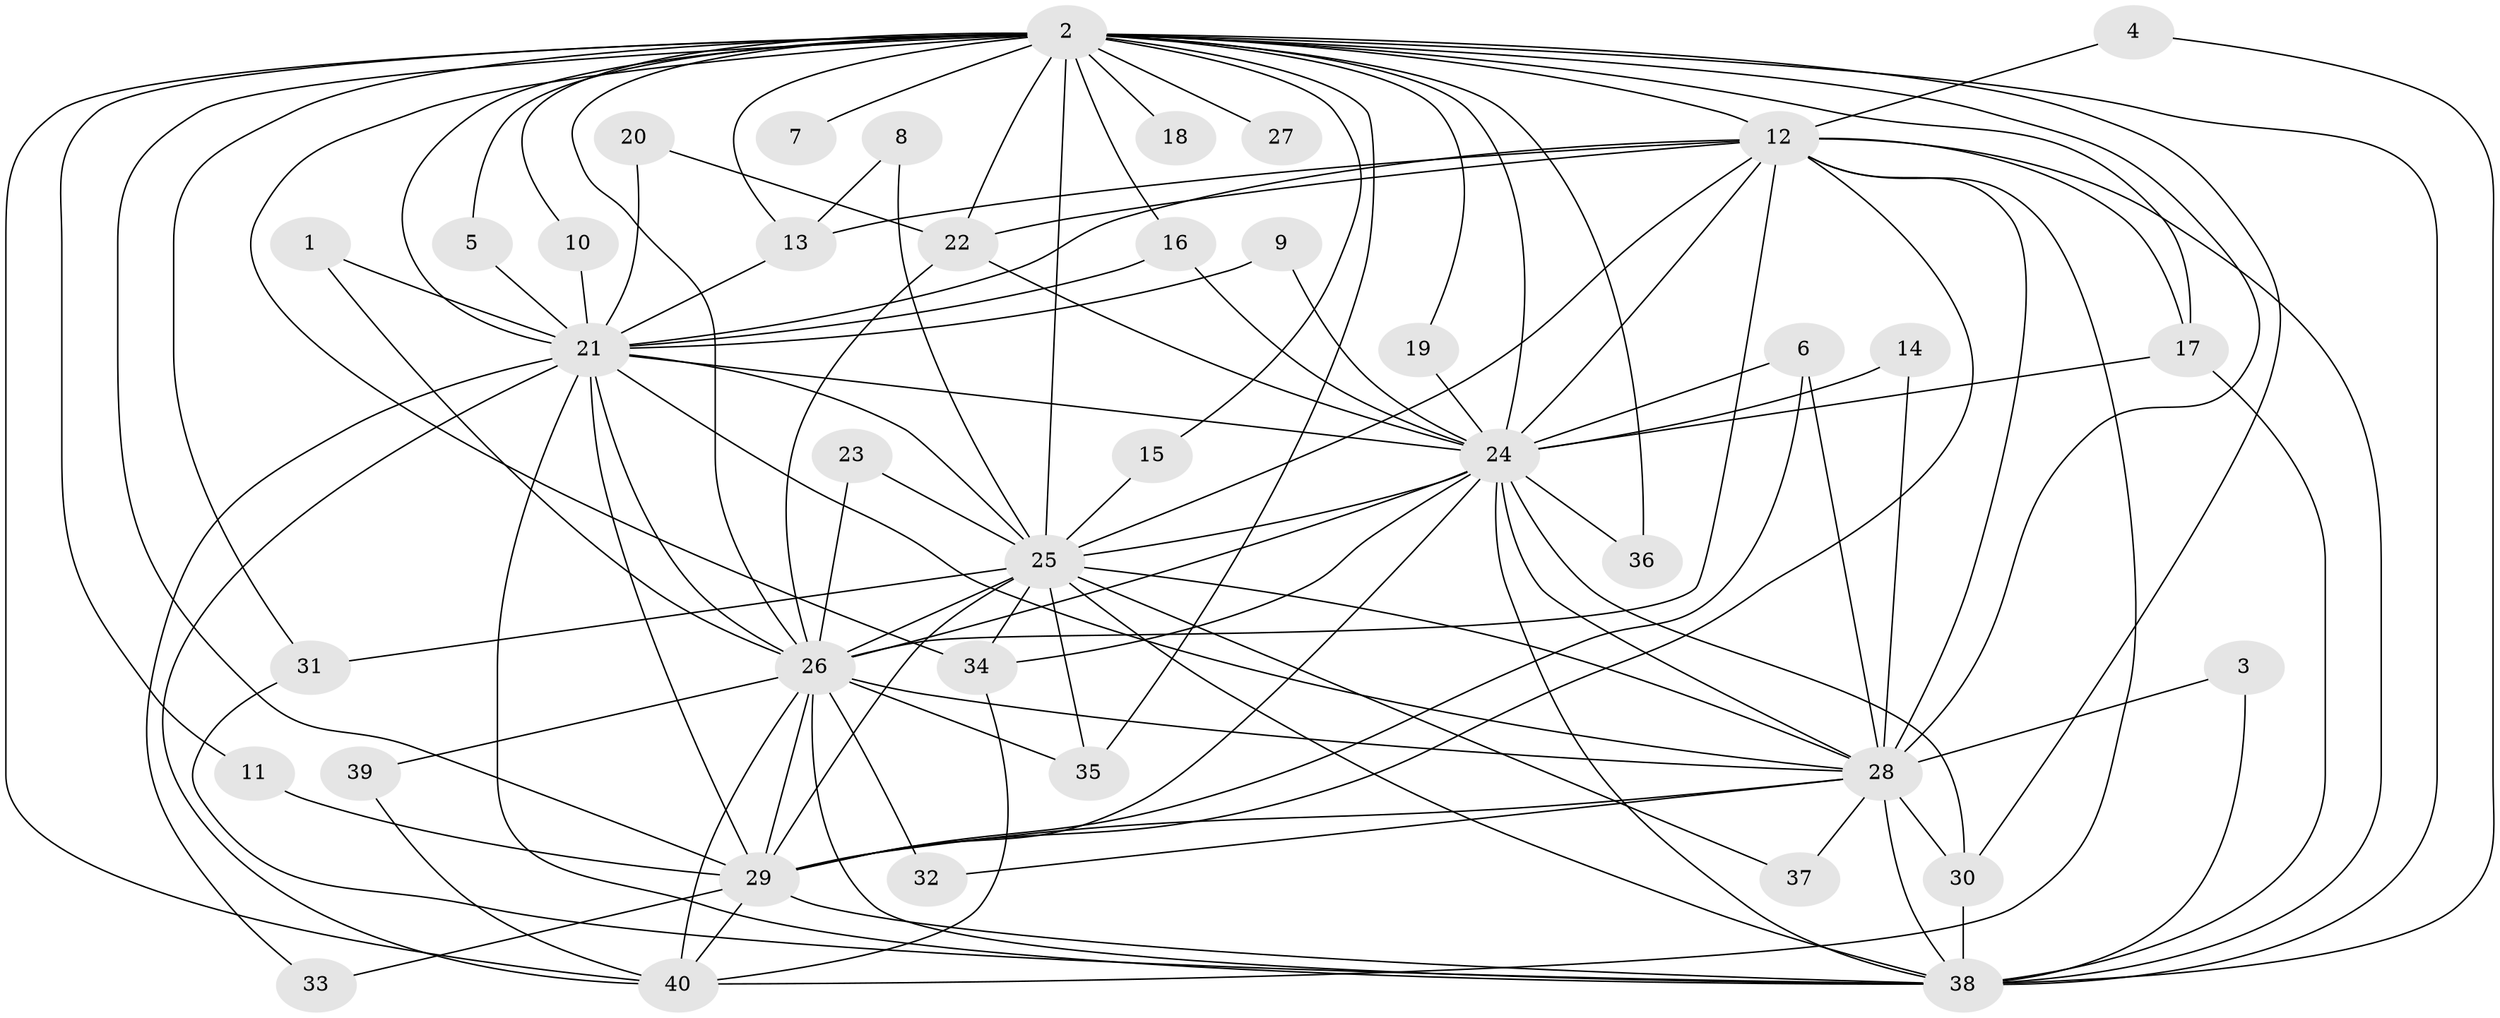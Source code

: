 // original degree distribution, {25: 0.012658227848101266, 19: 0.02531645569620253, 15: 0.02531645569620253, 17: 0.02531645569620253, 21: 0.012658227848101266, 16: 0.012658227848101266, 22: 0.012658227848101266, 5: 0.0379746835443038, 3: 0.13924050632911392, 2: 0.5569620253164557, 4: 0.13924050632911392}
// Generated by graph-tools (version 1.1) at 2025/25/03/09/25 03:25:39]
// undirected, 40 vertices, 111 edges
graph export_dot {
graph [start="1"]
  node [color=gray90,style=filled];
  1;
  2;
  3;
  4;
  5;
  6;
  7;
  8;
  9;
  10;
  11;
  12;
  13;
  14;
  15;
  16;
  17;
  18;
  19;
  20;
  21;
  22;
  23;
  24;
  25;
  26;
  27;
  28;
  29;
  30;
  31;
  32;
  33;
  34;
  35;
  36;
  37;
  38;
  39;
  40;
  1 -- 21 [weight=1.0];
  1 -- 26 [weight=1.0];
  2 -- 5 [weight=1.0];
  2 -- 7 [weight=2.0];
  2 -- 10 [weight=1.0];
  2 -- 11 [weight=1.0];
  2 -- 12 [weight=2.0];
  2 -- 13 [weight=1.0];
  2 -- 15 [weight=1.0];
  2 -- 16 [weight=1.0];
  2 -- 17 [weight=1.0];
  2 -- 18 [weight=2.0];
  2 -- 19 [weight=1.0];
  2 -- 21 [weight=2.0];
  2 -- 22 [weight=2.0];
  2 -- 24 [weight=3.0];
  2 -- 25 [weight=2.0];
  2 -- 26 [weight=2.0];
  2 -- 27 [weight=2.0];
  2 -- 28 [weight=2.0];
  2 -- 29 [weight=2.0];
  2 -- 30 [weight=1.0];
  2 -- 31 [weight=1.0];
  2 -- 34 [weight=1.0];
  2 -- 35 [weight=1.0];
  2 -- 36 [weight=1.0];
  2 -- 38 [weight=2.0];
  2 -- 40 [weight=2.0];
  3 -- 28 [weight=1.0];
  3 -- 38 [weight=1.0];
  4 -- 12 [weight=1.0];
  4 -- 38 [weight=1.0];
  5 -- 21 [weight=1.0];
  6 -- 24 [weight=1.0];
  6 -- 28 [weight=1.0];
  6 -- 29 [weight=1.0];
  8 -- 13 [weight=1.0];
  8 -- 25 [weight=1.0];
  9 -- 21 [weight=1.0];
  9 -- 24 [weight=1.0];
  10 -- 21 [weight=1.0];
  11 -- 29 [weight=2.0];
  12 -- 13 [weight=1.0];
  12 -- 17 [weight=1.0];
  12 -- 21 [weight=1.0];
  12 -- 22 [weight=1.0];
  12 -- 24 [weight=2.0];
  12 -- 25 [weight=2.0];
  12 -- 26 [weight=1.0];
  12 -- 28 [weight=1.0];
  12 -- 29 [weight=2.0];
  12 -- 38 [weight=3.0];
  12 -- 40 [weight=1.0];
  13 -- 21 [weight=1.0];
  14 -- 24 [weight=1.0];
  14 -- 28 [weight=1.0];
  15 -- 25 [weight=1.0];
  16 -- 21 [weight=1.0];
  16 -- 24 [weight=1.0];
  17 -- 24 [weight=1.0];
  17 -- 38 [weight=1.0];
  19 -- 24 [weight=1.0];
  20 -- 21 [weight=1.0];
  20 -- 22 [weight=1.0];
  21 -- 24 [weight=2.0];
  21 -- 25 [weight=1.0];
  21 -- 26 [weight=1.0];
  21 -- 28 [weight=1.0];
  21 -- 29 [weight=2.0];
  21 -- 33 [weight=1.0];
  21 -- 38 [weight=1.0];
  21 -- 40 [weight=1.0];
  22 -- 24 [weight=1.0];
  22 -- 26 [weight=1.0];
  23 -- 25 [weight=1.0];
  23 -- 26 [weight=1.0];
  24 -- 25 [weight=1.0];
  24 -- 26 [weight=1.0];
  24 -- 28 [weight=1.0];
  24 -- 29 [weight=2.0];
  24 -- 30 [weight=1.0];
  24 -- 34 [weight=1.0];
  24 -- 36 [weight=1.0];
  24 -- 38 [weight=1.0];
  25 -- 26 [weight=3.0];
  25 -- 28 [weight=1.0];
  25 -- 29 [weight=1.0];
  25 -- 31 [weight=1.0];
  25 -- 34 [weight=1.0];
  25 -- 35 [weight=1.0];
  25 -- 37 [weight=1.0];
  25 -- 38 [weight=1.0];
  26 -- 28 [weight=1.0];
  26 -- 29 [weight=2.0];
  26 -- 32 [weight=1.0];
  26 -- 35 [weight=1.0];
  26 -- 38 [weight=2.0];
  26 -- 39 [weight=1.0];
  26 -- 40 [weight=2.0];
  28 -- 29 [weight=1.0];
  28 -- 30 [weight=3.0];
  28 -- 32 [weight=1.0];
  28 -- 37 [weight=1.0];
  28 -- 38 [weight=1.0];
  29 -- 33 [weight=1.0];
  29 -- 38 [weight=1.0];
  29 -- 40 [weight=1.0];
  30 -- 38 [weight=1.0];
  31 -- 38 [weight=1.0];
  34 -- 40 [weight=1.0];
  39 -- 40 [weight=1.0];
}
